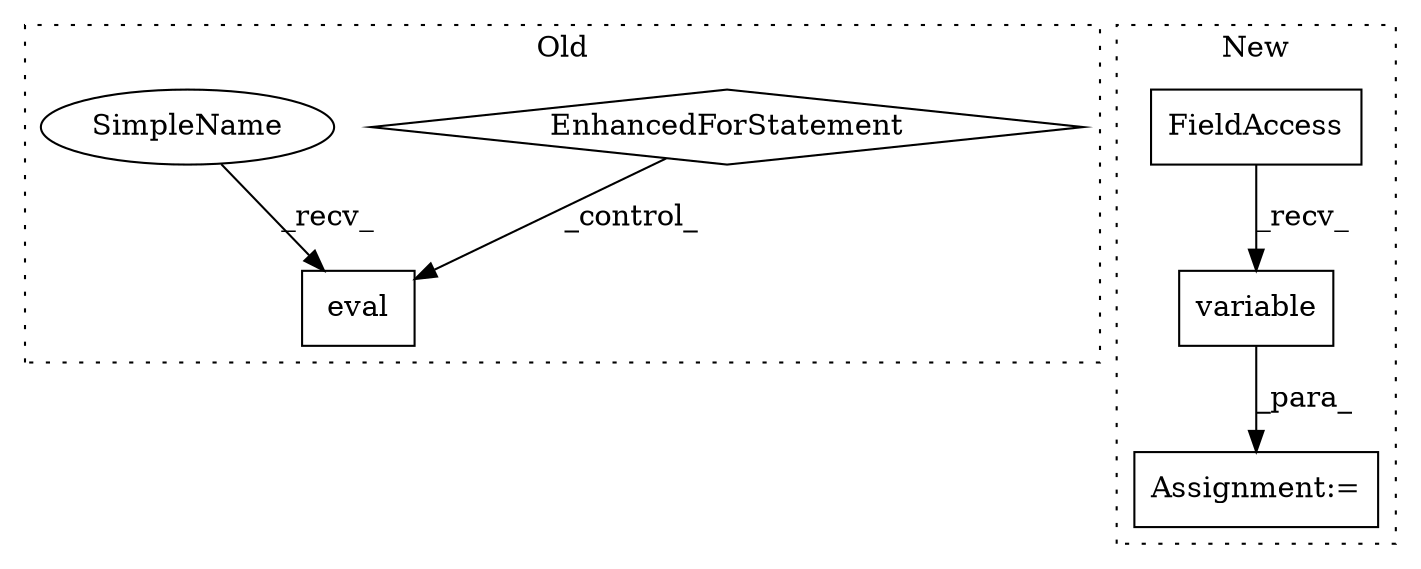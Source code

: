 digraph G {
subgraph cluster0 {
1 [label="eval" a="32" s="33855,33871" l="5,1" shape="box"];
5 [label="EnhancedForStatement" a="70" s="33527,33599" l="53,2" shape="diamond"];
6 [label="SimpleName" a="42" s="33853" l="1" shape="ellipse"];
label = "Old";
style="dotted";
}
subgraph cluster1 {
2 [label="variable" a="32" s="32530,32540" l="9,1" shape="box"];
3 [label="Assignment:=" a="7" s="32515" l="1" shape="box"];
4 [label="FieldAccess" a="22" s="32516" l="5" shape="box"];
label = "New";
style="dotted";
}
2 -> 3 [label="_para_"];
4 -> 2 [label="_recv_"];
5 -> 1 [label="_control_"];
6 -> 1 [label="_recv_"];
}